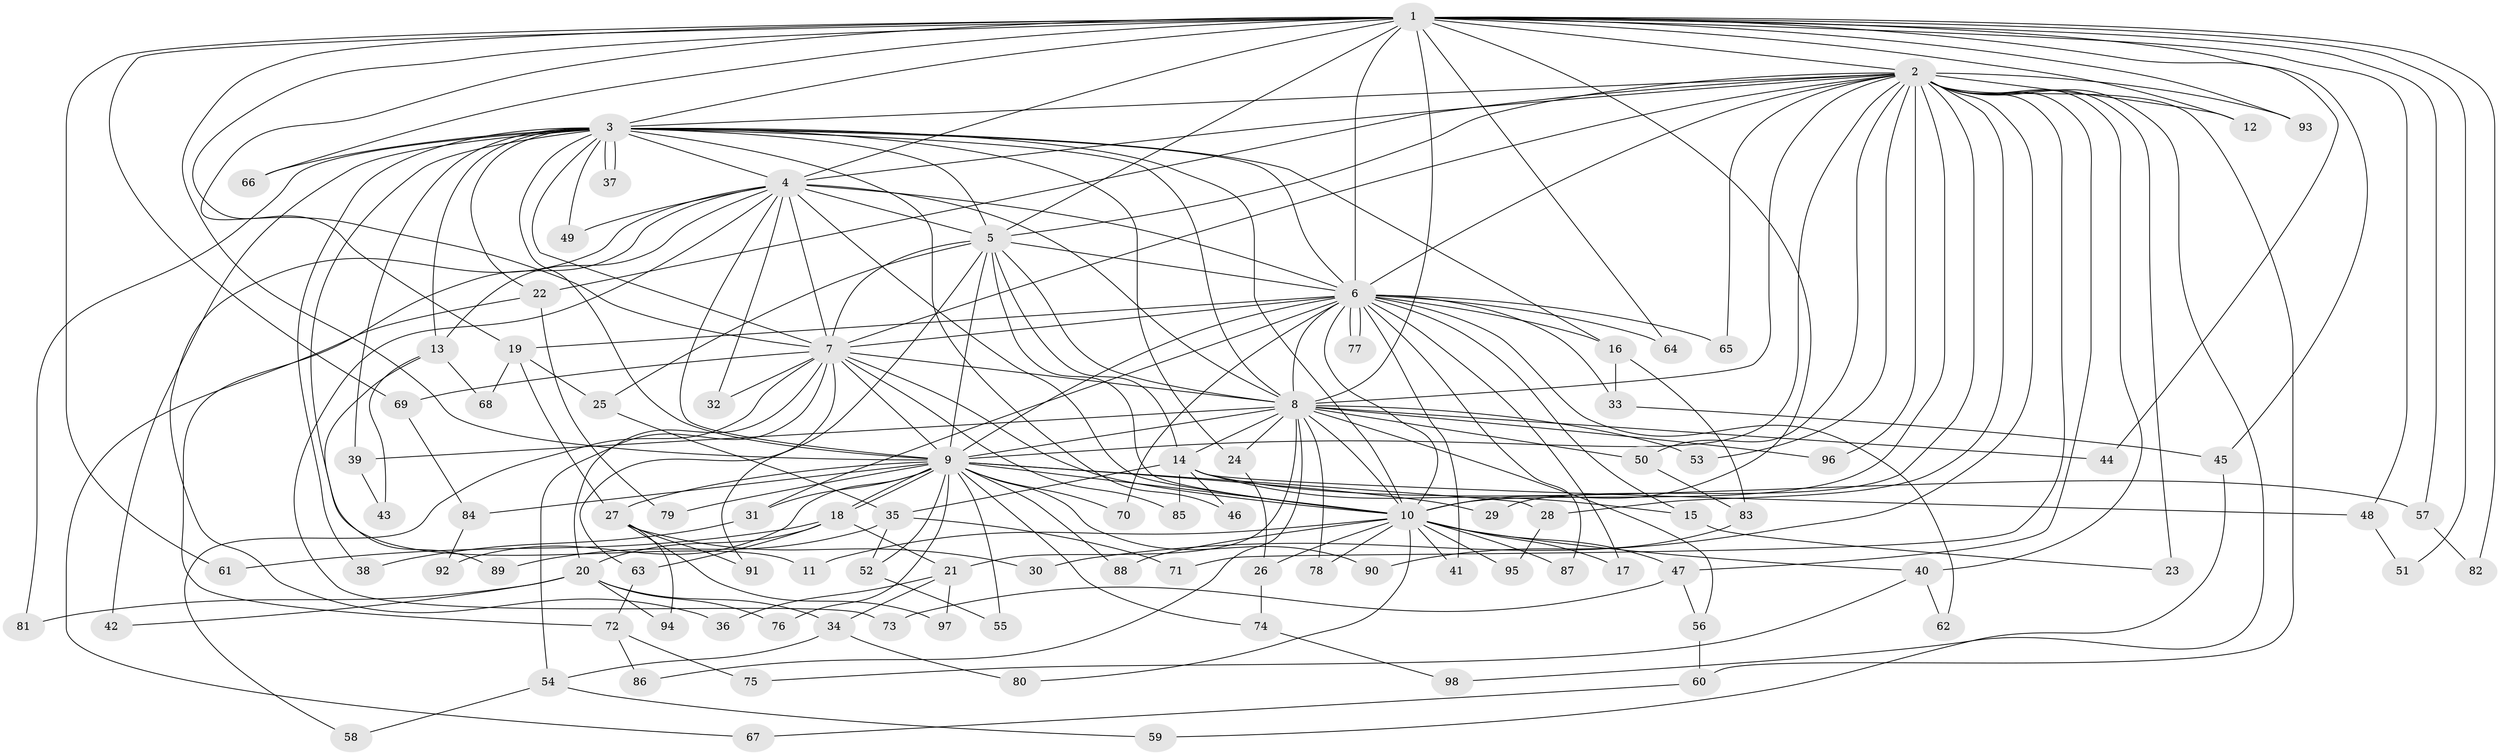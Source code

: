 // coarse degree distribution, {17: 0.027777777777777776, 23: 0.027777777777777776, 28: 0.013888888888888888, 14: 0.013888888888888888, 15: 0.013888888888888888, 19: 0.013888888888888888, 20: 0.013888888888888888, 2: 0.5833333333333334, 5: 0.041666666666666664, 3: 0.1388888888888889, 4: 0.06944444444444445, 10: 0.013888888888888888, 9: 0.013888888888888888, 6: 0.013888888888888888}
// Generated by graph-tools (version 1.1) at 2025/51/02/27/25 19:51:43]
// undirected, 98 vertices, 221 edges
graph export_dot {
graph [start="1"]
  node [color=gray90,style=filled];
  1;
  2;
  3;
  4;
  5;
  6;
  7;
  8;
  9;
  10;
  11;
  12;
  13;
  14;
  15;
  16;
  17;
  18;
  19;
  20;
  21;
  22;
  23;
  24;
  25;
  26;
  27;
  28;
  29;
  30;
  31;
  32;
  33;
  34;
  35;
  36;
  37;
  38;
  39;
  40;
  41;
  42;
  43;
  44;
  45;
  46;
  47;
  48;
  49;
  50;
  51;
  52;
  53;
  54;
  55;
  56;
  57;
  58;
  59;
  60;
  61;
  62;
  63;
  64;
  65;
  66;
  67;
  68;
  69;
  70;
  71;
  72;
  73;
  74;
  75;
  76;
  77;
  78;
  79;
  80;
  81;
  82;
  83;
  84;
  85;
  86;
  87;
  88;
  89;
  90;
  91;
  92;
  93;
  94;
  95;
  96;
  97;
  98;
  1 -- 2;
  1 -- 3;
  1 -- 4;
  1 -- 5;
  1 -- 6;
  1 -- 7;
  1 -- 8;
  1 -- 9;
  1 -- 10;
  1 -- 12;
  1 -- 19;
  1 -- 44;
  1 -- 45;
  1 -- 48;
  1 -- 51;
  1 -- 57;
  1 -- 61;
  1 -- 64;
  1 -- 66;
  1 -- 69;
  1 -- 82;
  1 -- 93;
  2 -- 3;
  2 -- 4;
  2 -- 5;
  2 -- 6;
  2 -- 7;
  2 -- 8;
  2 -- 9;
  2 -- 10;
  2 -- 12;
  2 -- 22;
  2 -- 23;
  2 -- 28;
  2 -- 29;
  2 -- 30;
  2 -- 40;
  2 -- 47;
  2 -- 50;
  2 -- 53;
  2 -- 60;
  2 -- 65;
  2 -- 71;
  2 -- 93;
  2 -- 96;
  2 -- 98;
  3 -- 4;
  3 -- 5;
  3 -- 6;
  3 -- 7;
  3 -- 8;
  3 -- 9;
  3 -- 10;
  3 -- 11;
  3 -- 13;
  3 -- 16;
  3 -- 22;
  3 -- 24;
  3 -- 37;
  3 -- 37;
  3 -- 38;
  3 -- 39;
  3 -- 42;
  3 -- 46;
  3 -- 49;
  3 -- 66;
  3 -- 81;
  4 -- 5;
  4 -- 6;
  4 -- 7;
  4 -- 8;
  4 -- 9;
  4 -- 10;
  4 -- 13;
  4 -- 32;
  4 -- 36;
  4 -- 49;
  4 -- 72;
  4 -- 73;
  5 -- 6;
  5 -- 7;
  5 -- 8;
  5 -- 9;
  5 -- 10;
  5 -- 14;
  5 -- 25;
  5 -- 91;
  6 -- 7;
  6 -- 8;
  6 -- 9;
  6 -- 10;
  6 -- 15;
  6 -- 16;
  6 -- 17;
  6 -- 19;
  6 -- 31;
  6 -- 33;
  6 -- 41;
  6 -- 62;
  6 -- 64;
  6 -- 65;
  6 -- 70;
  6 -- 77;
  6 -- 77;
  6 -- 87;
  7 -- 8;
  7 -- 9;
  7 -- 10;
  7 -- 20;
  7 -- 32;
  7 -- 54;
  7 -- 58;
  7 -- 63;
  7 -- 69;
  7 -- 85;
  8 -- 9;
  8 -- 10;
  8 -- 14;
  8 -- 21;
  8 -- 24;
  8 -- 39;
  8 -- 44;
  8 -- 50;
  8 -- 53;
  8 -- 56;
  8 -- 78;
  8 -- 86;
  8 -- 96;
  9 -- 10;
  9 -- 18;
  9 -- 18;
  9 -- 27;
  9 -- 28;
  9 -- 29;
  9 -- 31;
  9 -- 52;
  9 -- 55;
  9 -- 70;
  9 -- 74;
  9 -- 76;
  9 -- 79;
  9 -- 84;
  9 -- 88;
  9 -- 90;
  9 -- 92;
  10 -- 11;
  10 -- 17;
  10 -- 26;
  10 -- 40;
  10 -- 41;
  10 -- 47;
  10 -- 78;
  10 -- 80;
  10 -- 87;
  10 -- 88;
  10 -- 95;
  13 -- 43;
  13 -- 68;
  13 -- 89;
  14 -- 15;
  14 -- 35;
  14 -- 46;
  14 -- 48;
  14 -- 57;
  14 -- 85;
  15 -- 23;
  16 -- 33;
  16 -- 83;
  18 -- 20;
  18 -- 21;
  18 -- 61;
  18 -- 63;
  19 -- 25;
  19 -- 27;
  19 -- 68;
  20 -- 34;
  20 -- 42;
  20 -- 76;
  20 -- 81;
  20 -- 94;
  21 -- 34;
  21 -- 36;
  21 -- 97;
  22 -- 67;
  22 -- 79;
  24 -- 26;
  25 -- 35;
  26 -- 74;
  27 -- 30;
  27 -- 91;
  27 -- 94;
  27 -- 97;
  28 -- 95;
  31 -- 38;
  33 -- 45;
  34 -- 54;
  34 -- 80;
  35 -- 52;
  35 -- 71;
  35 -- 89;
  39 -- 43;
  40 -- 62;
  40 -- 75;
  45 -- 59;
  47 -- 56;
  47 -- 73;
  48 -- 51;
  50 -- 83;
  52 -- 55;
  54 -- 58;
  54 -- 59;
  56 -- 60;
  57 -- 82;
  60 -- 67;
  63 -- 72;
  69 -- 84;
  72 -- 75;
  72 -- 86;
  74 -- 98;
  83 -- 90;
  84 -- 92;
}
